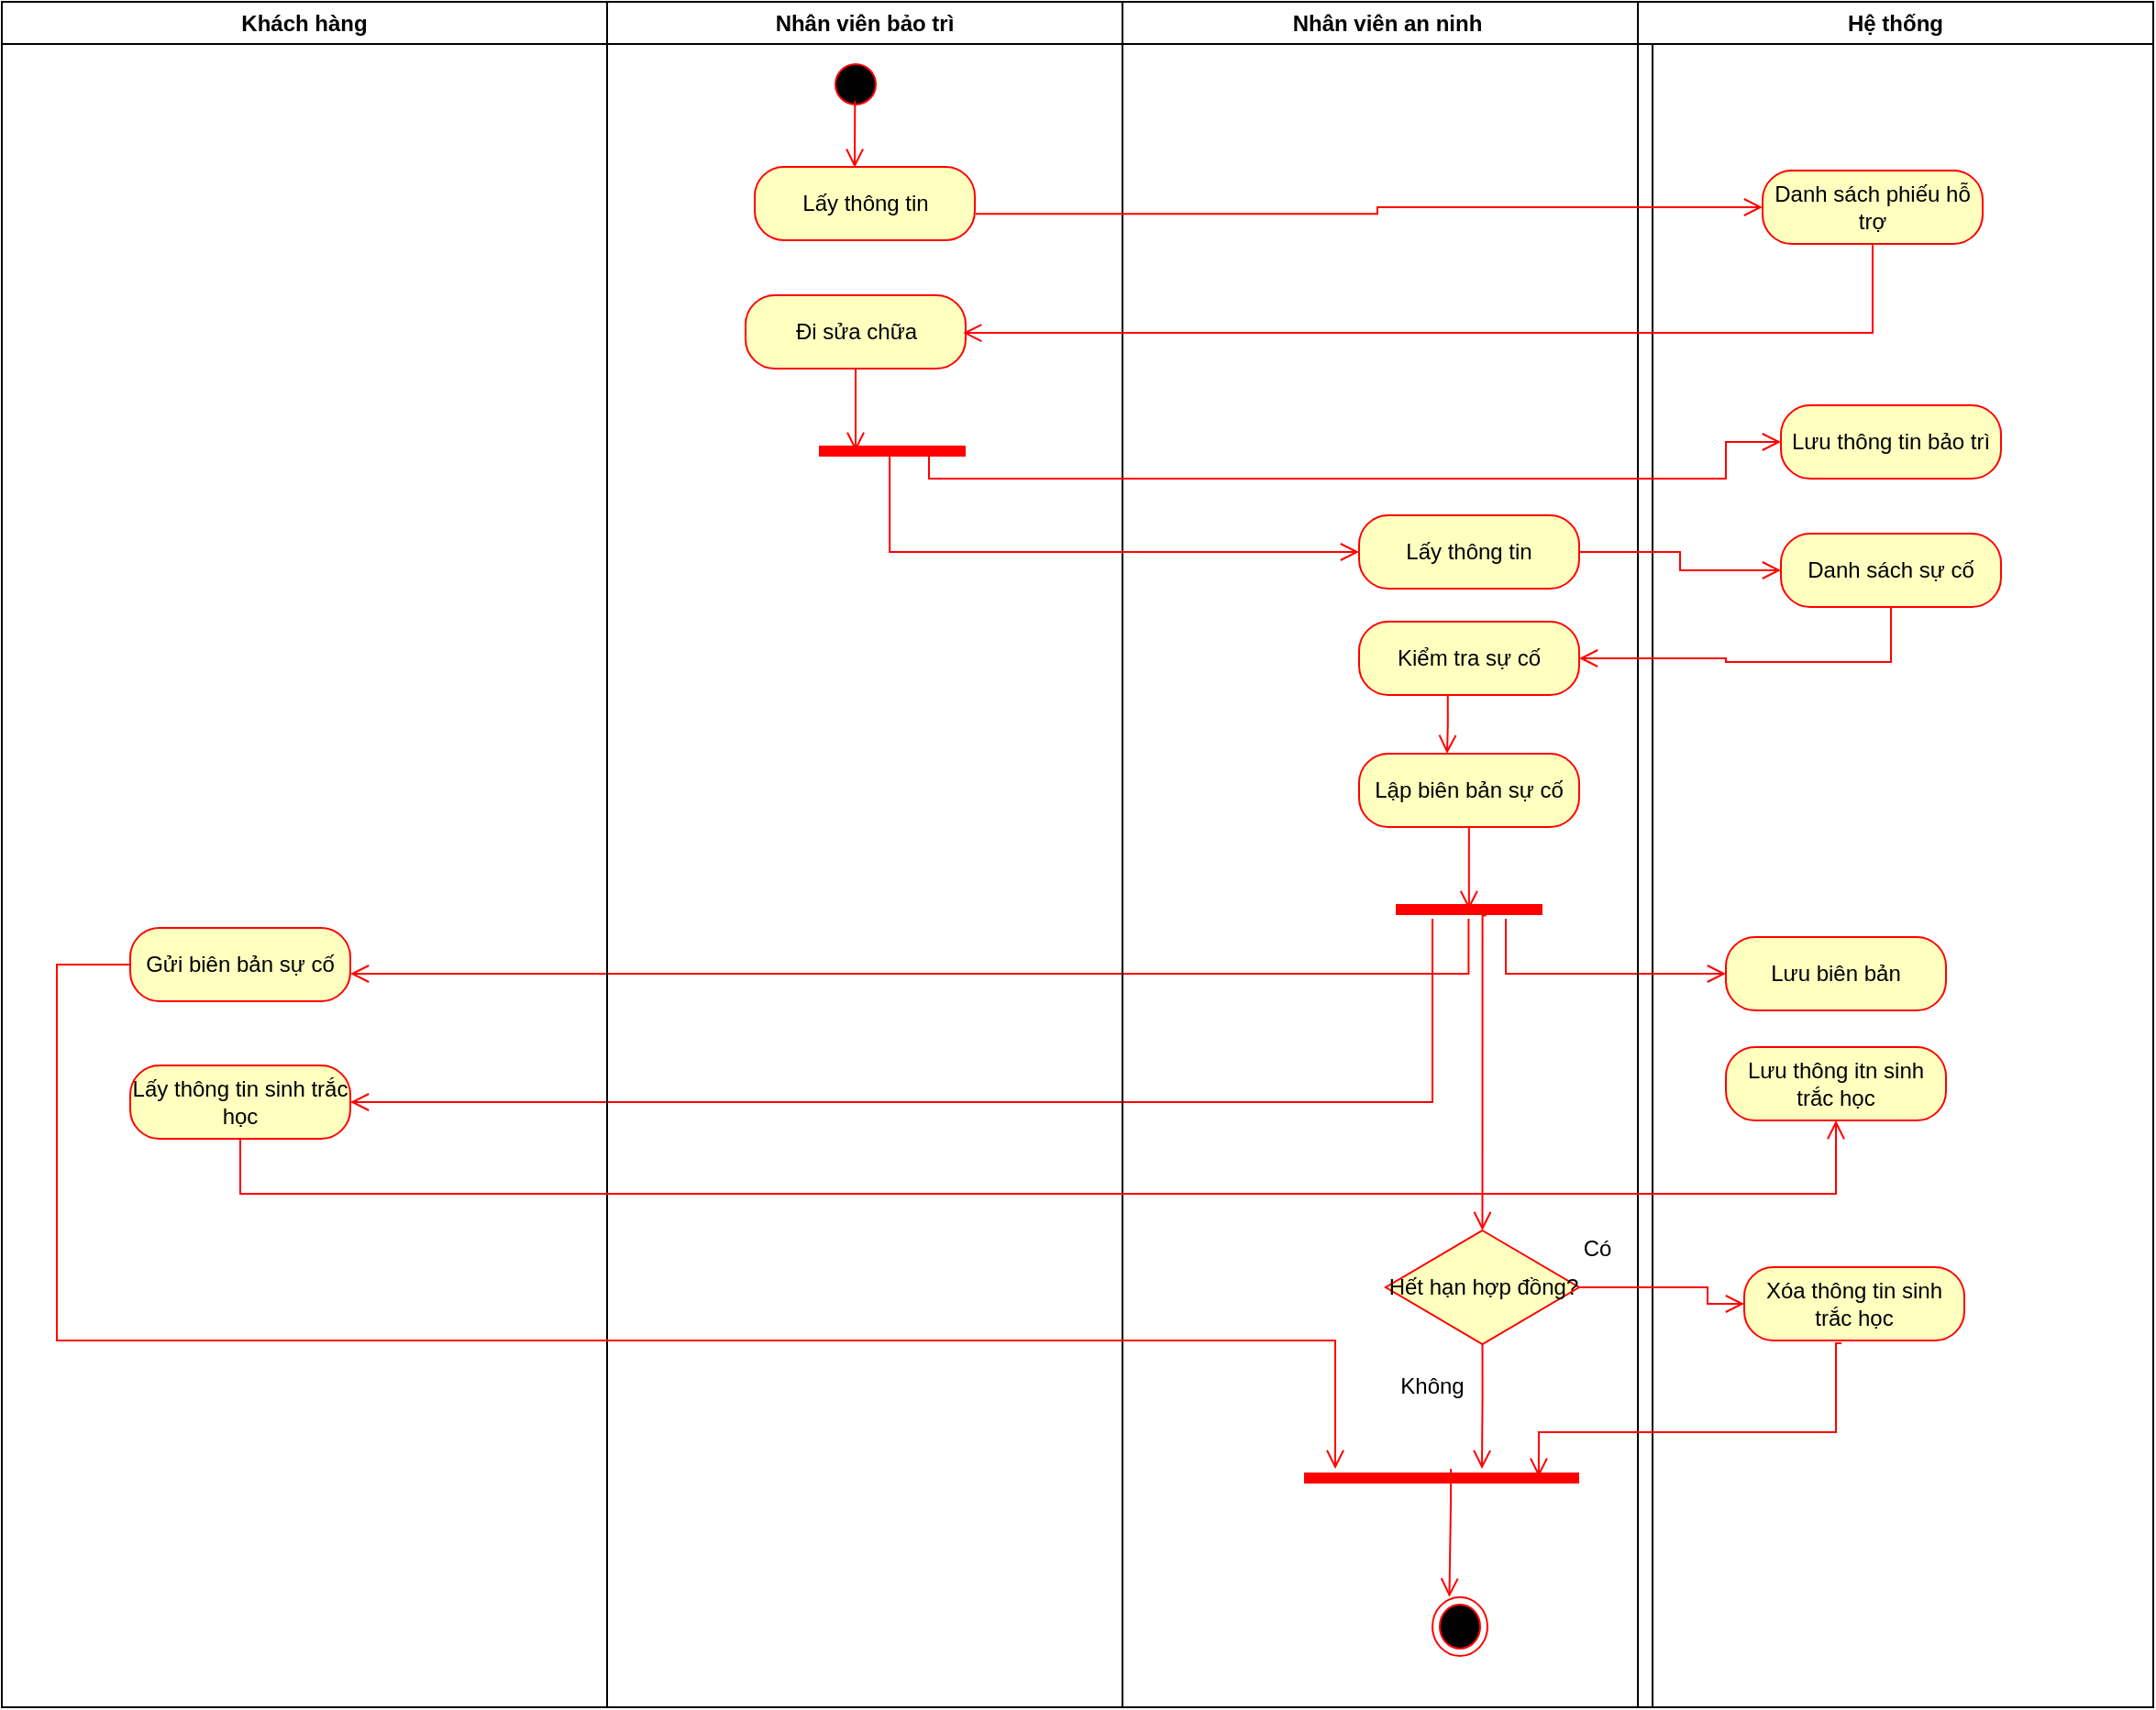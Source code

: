<mxfile version="24.7.10">
  <diagram name="Page-1" id="e7e014a7-5840-1c2e-5031-d8a46d1fe8dd">
    <mxGraphModel dx="-618" dy="835" grid="1" gridSize="10" guides="1" tooltips="1" connect="1" arrows="1" fold="1" page="1" pageScale="1" pageWidth="1169" pageHeight="826" background="none" math="0" shadow="0">
      <root>
        <mxCell id="0" />
        <mxCell id="1" parent="0" />
        <mxCell id="NOzaVNacayd4FeLLrLZB-298" value="Nhân viên an ninh" style="swimlane;whiteSpace=wrap" parent="1" vertex="1">
          <mxGeometry x="3641" y="100" width="289" height="930" as="geometry" />
        </mxCell>
        <mxCell id="kZQ03gNKZHDd4sTlV5Zk-209" value="Lấy thông tin" style="rounded=1;whiteSpace=wrap;html=1;arcSize=40;fontColor=#000000;fillColor=#ffffc0;strokeColor=#ff0000;" parent="NOzaVNacayd4FeLLrLZB-298" vertex="1">
          <mxGeometry x="129" y="280" width="120" height="40" as="geometry" />
        </mxCell>
        <mxCell id="kZQ03gNKZHDd4sTlV5Zk-212" value="Kiểm tra sự cố" style="rounded=1;whiteSpace=wrap;html=1;arcSize=40;fontColor=#000000;fillColor=#ffffc0;strokeColor=#ff0000;" parent="NOzaVNacayd4FeLLrLZB-298" vertex="1">
          <mxGeometry x="129" y="338" width="120" height="40" as="geometry" />
        </mxCell>
        <mxCell id="kZQ03gNKZHDd4sTlV5Zk-213" value="Lập biên bản sự cố" style="rounded=1;whiteSpace=wrap;html=1;arcSize=40;fontColor=#000000;fillColor=#ffffc0;strokeColor=#ff0000;" parent="NOzaVNacayd4FeLLrLZB-298" vertex="1">
          <mxGeometry x="129" y="410" width="120" height="40" as="geometry" />
        </mxCell>
        <mxCell id="kZQ03gNKZHDd4sTlV5Zk-218" value="" style="edgeStyle=orthogonalEdgeStyle;html=1;verticalAlign=bottom;endArrow=open;endSize=8;strokeColor=#ff0000;rounded=0;exitX=0.5;exitY=1;exitDx=0;exitDy=0;entryX=0.25;entryY=0.5;entryDx=0;entryDy=0;entryPerimeter=0;" parent="NOzaVNacayd4FeLLrLZB-298" edge="1">
          <mxGeometry relative="1" as="geometry">
            <mxPoint x="188.93" y="495" as="targetPoint" />
            <Array as="points">
              <mxPoint x="188.93" y="470" />
              <mxPoint x="188.93" y="470" />
            </Array>
            <mxPoint x="188.93" y="450" as="sourcePoint" />
          </mxGeometry>
        </mxCell>
        <mxCell id="kZQ03gNKZHDd4sTlV5Zk-219" value="" style="shape=line;html=1;strokeWidth=6;strokeColor=#ff0000;" parent="NOzaVNacayd4FeLLrLZB-298" vertex="1">
          <mxGeometry x="149" y="490" width="80" height="10" as="geometry" />
        </mxCell>
        <mxCell id="kZQ03gNKZHDd4sTlV5Zk-221" value="" style="edgeStyle=orthogonalEdgeStyle;html=1;verticalAlign=bottom;endArrow=open;endSize=8;strokeColor=#ff0000;rounded=0;exitX=0.5;exitY=1;exitDx=0;exitDy=0;" parent="NOzaVNacayd4FeLLrLZB-298" edge="1">
          <mxGeometry relative="1" as="geometry">
            <mxPoint x="329" y="530" as="targetPoint" />
            <Array as="points">
              <mxPoint x="209" y="510" />
              <mxPoint x="209" y="510" />
            </Array>
            <mxPoint x="209" y="500" as="sourcePoint" />
          </mxGeometry>
        </mxCell>
        <mxCell id="kZQ03gNKZHDd4sTlV5Zk-223" value="" style="edgeStyle=orthogonalEdgeStyle;html=1;verticalAlign=bottom;endArrow=open;endSize=8;strokeColor=#ff0000;rounded=0;exitX=0.5;exitY=1;exitDx=0;exitDy=0;" parent="NOzaVNacayd4FeLLrLZB-298" edge="1">
          <mxGeometry relative="1" as="geometry">
            <mxPoint x="-421" y="530" as="targetPoint" />
            <Array as="points">
              <mxPoint x="189" y="530" />
              <mxPoint x="-410" y="530" />
            </Array>
            <mxPoint x="188.71" y="500" as="sourcePoint" />
          </mxGeometry>
        </mxCell>
        <mxCell id="kZQ03gNKZHDd4sTlV5Zk-225" value="" style="edgeStyle=orthogonalEdgeStyle;html=1;verticalAlign=bottom;endArrow=open;endSize=8;strokeColor=#ff0000;rounded=0;exitX=0.403;exitY=0.99;exitDx=0;exitDy=0;exitPerimeter=0;entryX=1;entryY=0.5;entryDx=0;entryDy=0;" parent="NOzaVNacayd4FeLLrLZB-298" target="kZQ03gNKZHDd4sTlV5Zk-205" edge="1">
          <mxGeometry relative="1" as="geometry">
            <mxPoint x="169" y="580" as="targetPoint" />
            <Array as="points">
              <mxPoint x="169" y="600" />
            </Array>
            <mxPoint x="169" y="500" as="sourcePoint" />
          </mxGeometry>
        </mxCell>
        <mxCell id="kZQ03gNKZHDd4sTlV5Zk-245" value="Hết hạn hợp đồng?" style="rhombus;whiteSpace=wrap;html=1;fontColor=#000000;fillColor=#ffffc0;strokeColor=#ff0000;" parent="NOzaVNacayd4FeLLrLZB-298" vertex="1">
          <mxGeometry x="143.5" y="670" width="105.5" height="62" as="geometry" />
        </mxCell>
        <mxCell id="kZQ03gNKZHDd4sTlV5Zk-246" value="" style="edgeStyle=orthogonalEdgeStyle;html=1;verticalAlign=bottom;endArrow=open;endSize=8;strokeColor=#ff0000;rounded=0;exitX=0.616;exitY=0.825;exitDx=0;exitDy=0;entryX=0.5;entryY=0;entryDx=0;entryDy=0;exitPerimeter=0;" parent="NOzaVNacayd4FeLLrLZB-298" source="kZQ03gNKZHDd4sTlV5Zk-219" target="kZQ03gNKZHDd4sTlV5Zk-245" edge="1">
          <mxGeometry relative="1" as="geometry">
            <mxPoint x="209" y="655" as="targetPoint" />
            <Array as="points">
              <mxPoint x="196" y="498" />
            </Array>
            <mxPoint x="209" y="610" as="sourcePoint" />
          </mxGeometry>
        </mxCell>
        <mxCell id="kZQ03gNKZHDd4sTlV5Zk-253" value="Có" style="text;html=1;align=center;verticalAlign=middle;whiteSpace=wrap;rounded=0;" parent="NOzaVNacayd4FeLLrLZB-298" vertex="1">
          <mxGeometry x="229" y="670" width="60" height="20" as="geometry" />
        </mxCell>
        <mxCell id="kZQ03gNKZHDd4sTlV5Zk-193" value="" style="ellipse;shape=endState;fillColor=#000000;strokeColor=#ff0000" parent="NOzaVNacayd4FeLLrLZB-298" vertex="1">
          <mxGeometry x="169" y="870" width="30" height="32" as="geometry" />
        </mxCell>
        <mxCell id="kZQ03gNKZHDd4sTlV5Zk-188" value="Hệ thống" style="swimlane;whiteSpace=wrap" parent="1" vertex="1">
          <mxGeometry x="3360" y="100" width="281" height="930" as="geometry" />
        </mxCell>
        <mxCell id="kZQ03gNKZHDd4sTlV5Zk-189" value="Nhân viên bảo trì" style="swimlane;whiteSpace=wrap" parent="kZQ03gNKZHDd4sTlV5Zk-188" vertex="1">
          <mxGeometry width="281" height="930" as="geometry" />
        </mxCell>
        <mxCell id="kZQ03gNKZHDd4sTlV5Zk-190" value="Đi sửa chữa" style="rounded=1;whiteSpace=wrap;html=1;arcSize=40;fontColor=#000000;fillColor=#ffffc0;strokeColor=#ff0000;" parent="kZQ03gNKZHDd4sTlV5Zk-189" vertex="1">
          <mxGeometry x="75.5" y="160" width="120" height="40" as="geometry" />
        </mxCell>
        <mxCell id="kZQ03gNKZHDd4sTlV5Zk-191" value="Lấy thông tin" style="rounded=1;whiteSpace=wrap;html=1;arcSize=40;fontColor=#000000;fillColor=#ffffc0;strokeColor=#ff0000;" parent="kZQ03gNKZHDd4sTlV5Zk-189" vertex="1">
          <mxGeometry x="80.5" y="90" width="120" height="40" as="geometry" />
        </mxCell>
        <mxCell id="kZQ03gNKZHDd4sTlV5Zk-192" value="" style="shape=line;html=1;strokeWidth=6;strokeColor=#ff0000;" parent="kZQ03gNKZHDd4sTlV5Zk-189" vertex="1">
          <mxGeometry x="115.5" y="240" width="80" height="10" as="geometry" />
        </mxCell>
        <mxCell id="kZQ03gNKZHDd4sTlV5Zk-195" value="" style="edgeStyle=orthogonalEdgeStyle;html=1;verticalAlign=bottom;endArrow=open;endSize=8;strokeColor=#ff0000;rounded=0;exitX=0.5;exitY=1;exitDx=0;exitDy=0;entryX=0.25;entryY=0.5;entryDx=0;entryDy=0;entryPerimeter=0;" parent="kZQ03gNKZHDd4sTlV5Zk-189" source="kZQ03gNKZHDd4sTlV5Zk-190" target="kZQ03gNKZHDd4sTlV5Zk-192" edge="1">
          <mxGeometry relative="1" as="geometry">
            <mxPoint x="111" y="313" as="targetPoint" />
            <Array as="points" />
            <mxPoint x="110" y="260" as="sourcePoint" />
          </mxGeometry>
        </mxCell>
        <mxCell id="kZQ03gNKZHDd4sTlV5Zk-198" value="" style="ellipse;shape=startState;fillColor=#000000;strokeColor=#ff0000;" parent="kZQ03gNKZHDd4sTlV5Zk-189" vertex="1">
          <mxGeometry x="120.5" y="30" width="30" height="30" as="geometry" />
        </mxCell>
        <mxCell id="kZQ03gNKZHDd4sTlV5Zk-199" value="" style="edgeStyle=elbowEdgeStyle;elbow=horizontal;verticalAlign=bottom;endArrow=open;endSize=8;strokeColor=#FF0000;endFill=1;rounded=0;entryX=0.457;entryY=0.009;entryDx=0;entryDy=0;entryPerimeter=0;exitX=0.488;exitY=0.799;exitDx=0;exitDy=0;exitPerimeter=0;" parent="kZQ03gNKZHDd4sTlV5Zk-189" source="kZQ03gNKZHDd4sTlV5Zk-198" target="kZQ03gNKZHDd4sTlV5Zk-191" edge="1">
          <mxGeometry x="-5570" y="-830" as="geometry">
            <mxPoint x="135" y="123" as="targetPoint" />
            <Array as="points">
              <mxPoint x="135" y="120" />
              <mxPoint x="-210" y="90" />
            </Array>
          </mxGeometry>
        </mxCell>
        <mxCell id="kZQ03gNKZHDd4sTlV5Zk-196" value="Hệ thống" style="swimlane;whiteSpace=wrap" parent="1" vertex="1">
          <mxGeometry x="3922" y="100" width="281" height="930" as="geometry" />
        </mxCell>
        <mxCell id="kZQ03gNKZHDd4sTlV5Zk-206" value="Danh sách phiếu hỗ trợ" style="rounded=1;whiteSpace=wrap;html=1;arcSize=40;fontColor=#000000;fillColor=#ffffc0;strokeColor=#ff0000;" parent="kZQ03gNKZHDd4sTlV5Zk-196" vertex="1">
          <mxGeometry x="68" y="92" width="120" height="40" as="geometry" />
        </mxCell>
        <mxCell id="kZQ03gNKZHDd4sTlV5Zk-203" value="Lưu thông tin bảo trì" style="rounded=1;whiteSpace=wrap;html=1;arcSize=40;fontColor=#000000;fillColor=#ffffc0;strokeColor=#ff0000;" parent="kZQ03gNKZHDd4sTlV5Zk-196" vertex="1">
          <mxGeometry x="78" y="220" width="120" height="40" as="geometry" />
        </mxCell>
        <mxCell id="kZQ03gNKZHDd4sTlV5Zk-207" value="Danh sách sự cố" style="rounded=1;whiteSpace=wrap;html=1;arcSize=40;fontColor=#000000;fillColor=#ffffc0;strokeColor=#ff0000;" parent="kZQ03gNKZHDd4sTlV5Zk-196" vertex="1">
          <mxGeometry x="78" y="290" width="120" height="40" as="geometry" />
        </mxCell>
        <mxCell id="kZQ03gNKZHDd4sTlV5Zk-222" value="Lưu biên bản" style="rounded=1;whiteSpace=wrap;html=1;arcSize=40;fontColor=#000000;fillColor=#ffffc0;strokeColor=#ff0000;" parent="kZQ03gNKZHDd4sTlV5Zk-196" vertex="1">
          <mxGeometry x="48" y="510" width="120" height="40" as="geometry" />
        </mxCell>
        <mxCell id="kZQ03gNKZHDd4sTlV5Zk-227" value="Lưu thông itn sinh trắc học" style="rounded=1;whiteSpace=wrap;html=1;arcSize=40;fontColor=#000000;fillColor=#ffffc0;strokeColor=#ff0000;" parent="kZQ03gNKZHDd4sTlV5Zk-196" vertex="1">
          <mxGeometry x="48" y="570" width="120" height="40" as="geometry" />
        </mxCell>
        <mxCell id="kZQ03gNKZHDd4sTlV5Zk-247" value="Xóa thông tin sinh trắc học" style="rounded=1;whiteSpace=wrap;html=1;arcSize=40;fontColor=#000000;fillColor=#ffffc0;strokeColor=#ff0000;" parent="kZQ03gNKZHDd4sTlV5Zk-196" vertex="1">
          <mxGeometry x="58" y="690" width="120" height="40" as="geometry" />
        </mxCell>
        <mxCell id="kZQ03gNKZHDd4sTlV5Zk-200" value="" style="edgeStyle=elbowEdgeStyle;elbow=horizontal;verticalAlign=bottom;endArrow=open;endSize=8;strokeColor=#FF0000;endFill=1;rounded=0;exitX=1.004;exitY=0.642;exitDx=0;exitDy=0;exitPerimeter=0;entryX=0;entryY=0.5;entryDx=0;entryDy=0;" parent="1" source="kZQ03gNKZHDd4sTlV5Zk-191" target="kZQ03gNKZHDd4sTlV5Zk-206" edge="1">
          <mxGeometry x="-230" y="40" as="geometry">
            <mxPoint x="3680" y="216" as="targetPoint" />
            <Array as="points">
              <mxPoint x="3780" y="216" />
              <mxPoint x="3610" y="260" />
              <mxPoint x="3245" y="266" />
            </Array>
            <mxPoint x="3590" y="250" as="sourcePoint" />
          </mxGeometry>
        </mxCell>
        <mxCell id="kZQ03gNKZHDd4sTlV5Zk-201" value="" style="edgeStyle=elbowEdgeStyle;elbow=horizontal;verticalAlign=bottom;endArrow=open;endSize=8;strokeColor=#FF0000;endFill=1;rounded=0;exitX=0.5;exitY=1;exitDx=0;exitDy=0;entryX=0.988;entryY=0.513;entryDx=0;entryDy=0;entryPerimeter=0;" parent="1" source="kZQ03gNKZHDd4sTlV5Zk-206" target="kZQ03gNKZHDd4sTlV5Zk-190" edge="1">
          <mxGeometry x="-230" y="40" as="geometry">
            <mxPoint x="3570" y="365" as="targetPoint" />
            <Array as="points">
              <mxPoint x="4050" y="260" />
              <mxPoint x="3404" y="326" />
            </Array>
            <mxPoint x="4021" y="270" as="sourcePoint" />
          </mxGeometry>
        </mxCell>
        <mxCell id="kZQ03gNKZHDd4sTlV5Zk-202" value="" style="edgeStyle=orthogonalEdgeStyle;html=1;verticalAlign=bottom;endArrow=open;endSize=8;strokeColor=#ff0000;rounded=0;exitX=0.75;exitY=0.5;exitDx=0;exitDy=0;entryX=0;entryY=0.5;entryDx=0;entryDy=0;exitPerimeter=0;" parent="1" source="kZQ03gNKZHDd4sTlV5Zk-192" target="kZQ03gNKZHDd4sTlV5Zk-203" edge="1">
          <mxGeometry relative="1" as="geometry">
            <mxPoint x="3540" y="465" as="targetPoint" />
            <Array as="points">
              <mxPoint x="3536" y="360" />
              <mxPoint x="3970" y="360" />
              <mxPoint x="3970" y="340" />
            </Array>
            <mxPoint x="3540" y="410" as="sourcePoint" />
          </mxGeometry>
        </mxCell>
        <mxCell id="kZQ03gNKZHDd4sTlV5Zk-204" value="Khách hàng" style="swimlane;whiteSpace=wrap" parent="1" vertex="1">
          <mxGeometry x="3030" y="100" width="330" height="930" as="geometry" />
        </mxCell>
        <mxCell id="kZQ03gNKZHDd4sTlV5Zk-205" value="Lấy thông tin sinh trắc học" style="rounded=1;whiteSpace=wrap;html=1;arcSize=40;fontColor=#000000;fillColor=#ffffc0;strokeColor=#ff0000;" parent="kZQ03gNKZHDd4sTlV5Zk-204" vertex="1">
          <mxGeometry x="70" y="580" width="120" height="40" as="geometry" />
        </mxCell>
        <mxCell id="kZQ03gNKZHDd4sTlV5Zk-224" value="Gửi biên bản sự cố" style="rounded=1;whiteSpace=wrap;html=1;arcSize=40;fontColor=#000000;fillColor=#ffffc0;strokeColor=#ff0000;" parent="kZQ03gNKZHDd4sTlV5Zk-204" vertex="1">
          <mxGeometry x="70" y="505" width="120" height="40" as="geometry" />
        </mxCell>
        <mxCell id="kZQ03gNKZHDd4sTlV5Zk-208" value="" style="edgeStyle=orthogonalEdgeStyle;html=1;verticalAlign=bottom;endArrow=open;endSize=8;strokeColor=#ff0000;rounded=0;exitX=0.482;exitY=0.655;exitDx=0;exitDy=0;exitPerimeter=0;" parent="1" source="kZQ03gNKZHDd4sTlV5Zk-192" edge="1">
          <mxGeometry relative="1" as="geometry">
            <mxPoint x="3770" y="400" as="targetPoint" />
            <Array as="points">
              <mxPoint x="3514" y="400" />
            </Array>
            <mxPoint x="3550" y="400" as="sourcePoint" />
          </mxGeometry>
        </mxCell>
        <mxCell id="kZQ03gNKZHDd4sTlV5Zk-210" value="" style="edgeStyle=orthogonalEdgeStyle;html=1;verticalAlign=bottom;endArrow=open;endSize=8;strokeColor=#ff0000;rounded=0;exitX=1;exitY=0.5;exitDx=0;exitDy=0;entryX=0;entryY=0.5;entryDx=0;entryDy=0;" parent="1" source="kZQ03gNKZHDd4sTlV5Zk-209" target="kZQ03gNKZHDd4sTlV5Zk-207" edge="1">
          <mxGeometry relative="1" as="geometry">
            <mxPoint x="3970" y="445" as="targetPoint" />
            <Array as="points" />
            <mxPoint x="3970" y="400" as="sourcePoint" />
          </mxGeometry>
        </mxCell>
        <mxCell id="kZQ03gNKZHDd4sTlV5Zk-211" value="" style="edgeStyle=orthogonalEdgeStyle;html=1;verticalAlign=bottom;endArrow=open;endSize=8;strokeColor=#ff0000;rounded=0;exitX=0.5;exitY=1;exitDx=0;exitDy=0;entryX=1;entryY=0.5;entryDx=0;entryDy=0;" parent="1" source="kZQ03gNKZHDd4sTlV5Zk-207" target="kZQ03gNKZHDd4sTlV5Zk-212" edge="1">
          <mxGeometry relative="1" as="geometry">
            <mxPoint x="3970" y="495" as="targetPoint" />
            <Array as="points">
              <mxPoint x="4060" y="460" />
              <mxPoint x="3970" y="460" />
              <mxPoint x="3970" y="458" />
            </Array>
            <mxPoint x="3970" y="450" as="sourcePoint" />
          </mxGeometry>
        </mxCell>
        <mxCell id="kZQ03gNKZHDd4sTlV5Zk-216" value="" style="edgeStyle=orthogonalEdgeStyle;html=1;verticalAlign=bottom;endArrow=open;endSize=8;strokeColor=#ff0000;rounded=0;exitX=0.403;exitY=0.99;exitDx=0;exitDy=0;exitPerimeter=0;" parent="1" source="kZQ03gNKZHDd4sTlV5Zk-212" edge="1">
          <mxGeometry relative="1" as="geometry">
            <mxPoint x="3818" y="510" as="targetPoint" />
            <Array as="points" />
            <mxPoint x="3820" y="490" as="sourcePoint" />
          </mxGeometry>
        </mxCell>
        <mxCell id="kZQ03gNKZHDd4sTlV5Zk-226" value="" style="edgeStyle=orthogonalEdgeStyle;html=1;verticalAlign=bottom;endArrow=open;endSize=8;strokeColor=#ff0000;rounded=0;exitX=0.5;exitY=1;exitDx=0;exitDy=0;entryX=0.5;entryY=1;entryDx=0;entryDy=0;" parent="1" source="kZQ03gNKZHDd4sTlV5Zk-205" target="kZQ03gNKZHDd4sTlV5Zk-227" edge="1">
          <mxGeometry relative="1" as="geometry">
            <mxPoint x="3300" y="750" as="targetPoint" />
            <Array as="points">
              <mxPoint x="3160" y="750" />
              <mxPoint x="4030" y="750" />
            </Array>
            <mxPoint x="3220" y="730" as="sourcePoint" />
          </mxGeometry>
        </mxCell>
        <mxCell id="kZQ03gNKZHDd4sTlV5Zk-249" value="" style="edgeStyle=orthogonalEdgeStyle;html=1;verticalAlign=bottom;endArrow=open;endSize=8;strokeColor=#ff0000;rounded=0;exitX=1;exitY=0.5;exitDx=0;exitDy=0;entryX=0;entryY=0.5;entryDx=0;entryDy=0;" parent="1" source="kZQ03gNKZHDd4sTlV5Zk-245" target="kZQ03gNKZHDd4sTlV5Zk-247" edge="1">
          <mxGeometry relative="1" as="geometry">
            <mxPoint x="3960" y="845" as="targetPoint" />
            <Array as="points">
              <mxPoint x="3960" y="801" />
              <mxPoint x="3960" y="810" />
            </Array>
            <mxPoint x="3960" y="800" as="sourcePoint" />
          </mxGeometry>
        </mxCell>
        <mxCell id="kZQ03gNKZHDd4sTlV5Zk-250" value="" style="edgeStyle=orthogonalEdgeStyle;html=1;verticalAlign=bottom;endArrow=open;endSize=8;strokeColor=#ff0000;rounded=0;exitX=0.5;exitY=1;exitDx=0;exitDy=0;" parent="1" source="kZQ03gNKZHDd4sTlV5Zk-245" edge="1">
          <mxGeometry relative="1" as="geometry">
            <mxPoint x="3837" y="900" as="targetPoint" />
            <Array as="points">
              <mxPoint x="3837" y="860" />
              <mxPoint x="3837" y="900" />
            </Array>
            <mxPoint x="3820" y="860" as="sourcePoint" />
          </mxGeometry>
        </mxCell>
        <mxCell id="kZQ03gNKZHDd4sTlV5Zk-251" value="" style="shape=line;html=1;strokeWidth=6;strokeColor=#ff0000;" parent="1" vertex="1">
          <mxGeometry x="3740" y="850" width="150" height="110" as="geometry" />
        </mxCell>
        <mxCell id="kZQ03gNKZHDd4sTlV5Zk-252" value="" style="edgeStyle=orthogonalEdgeStyle;html=1;verticalAlign=bottom;endArrow=open;endSize=8;strokeColor=#ff0000;rounded=0;exitX=0;exitY=0.5;exitDx=0;exitDy=0;" parent="1" source="kZQ03gNKZHDd4sTlV5Zk-224" edge="1">
          <mxGeometry relative="1" as="geometry">
            <mxPoint x="3757" y="900" as="targetPoint" />
            <Array as="points">
              <mxPoint x="3060" y="625" />
              <mxPoint x="3060" y="830" />
              <mxPoint x="3757" y="830" />
            </Array>
            <mxPoint x="3090" y="630" as="sourcePoint" />
          </mxGeometry>
        </mxCell>
        <mxCell id="kZQ03gNKZHDd4sTlV5Zk-255" value="Không" style="text;html=1;align=center;verticalAlign=middle;whiteSpace=wrap;rounded=0;" parent="1" vertex="1">
          <mxGeometry x="3780" y="840" width="60" height="30" as="geometry" />
        </mxCell>
        <mxCell id="kZQ03gNKZHDd4sTlV5Zk-256" value="" style="edgeStyle=orthogonalEdgeStyle;html=1;verticalAlign=bottom;endArrow=open;endSize=8;strokeColor=#ff0000;rounded=0;exitX=0.442;exitY=1.037;exitDx=0;exitDy=0;exitPerimeter=0;entryX=0.853;entryY=0.494;entryDx=0;entryDy=0;entryPerimeter=0;" parent="1" source="kZQ03gNKZHDd4sTlV5Zk-247" target="kZQ03gNKZHDd4sTlV5Zk-251" edge="1">
          <mxGeometry relative="1" as="geometry">
            <mxPoint x="3900" y="880" as="targetPoint" />
            <Array as="points">
              <mxPoint x="4030" y="832" />
              <mxPoint x="4030" y="880" />
              <mxPoint x="3868" y="880" />
            </Array>
            <mxPoint x="4030" y="880" as="sourcePoint" />
          </mxGeometry>
        </mxCell>
        <mxCell id="kZQ03gNKZHDd4sTlV5Zk-257" value="" style="edgeStyle=orthogonalEdgeStyle;html=1;verticalAlign=bottom;endArrow=open;endSize=8;strokeColor=#ff0000;rounded=0;exitX=0.5;exitY=1;exitDx=0;exitDy=0;entryX=0.307;entryY=-0.005;entryDx=0;entryDy=0;entryPerimeter=0;" parent="1" target="kZQ03gNKZHDd4sTlV5Zk-193" edge="1">
          <mxGeometry relative="1" as="geometry">
            <mxPoint x="3820" y="945" as="targetPoint" />
            <Array as="points">
              <mxPoint x="3820" y="920" />
              <mxPoint x="3819" y="920" />
            </Array>
            <mxPoint x="3820" y="900" as="sourcePoint" />
          </mxGeometry>
        </mxCell>
      </root>
    </mxGraphModel>
  </diagram>
</mxfile>
